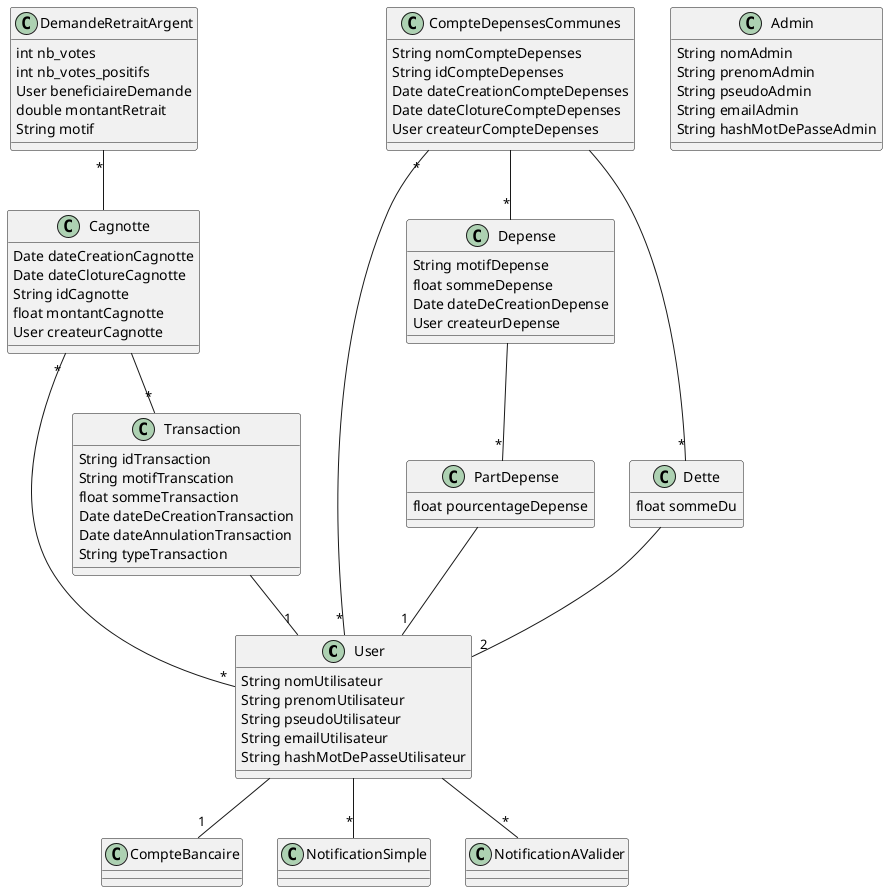 @startuml Classes

	class User {
		String nomUtilisateur
		String prenomUtilisateur
		String pseudoUtilisateur
		String emailUtilisateur
		String hashMotDePasseUtilisateur
	}
	User --"1" CompteBancaire
	class Admin {
		String nomAdmin
		String prenomAdmin
		String pseudoAdmin
		String emailAdmin
		String hashMotDePasseAdmin
	}

	class Cagnotte {
		Date dateCreationCagnotte
		Date dateClotureCagnotte
		String idCagnotte
		float montantCagnotte
		User createurCagnotte
	}

	Cagnotte "*"--"*" User
	Cagnotte --"*" Transaction

	class CompteDepensesCommunes {
		String nomCompteDepenses
		String idCompteDepenses
		Date dateCreationCompteDepenses
		Date dateClotureCompteDepenses
		User createurCompteDepenses
	}
	CompteDepensesCommunes "*"--"*" User
	CompteDepensesCommunes --"*" Depense
	CompteDepensesCommunes --"*" Dette

	class Depense {
		String motifDepense
		float sommeDepense
		Date dateDeCreationDepense
		User createurDepense
	}
	Depense --"*" PartDepense

	class PartDepense {
		float pourcentageDepense
	}
	PartDepense --"1" User

	class Dette {
		float sommeDu
	}
	Dette --"2" User

	class Transaction {
		String idTransaction
		String motifTranscation
		float sommeTransaction
		Date dateDeCreationTransaction
		Date dateAnnulationTransaction
		String typeTransaction
	}

	Transaction --"1" User

	class CompteBancaire {

	}

	class NotificationSimple {

	}

	class NotificationAValider {

	}

	User --"*" NotificationAValider
	User --"*" NotificationSimple

	class DemandeRetraitArgent {
		int nb_votes
		int nb_votes_positifs
		User beneficiaireDemande
		double montantRetrait
		String motif
	}
	DemandeRetraitArgent "*"-- Cagnotte

@enduml